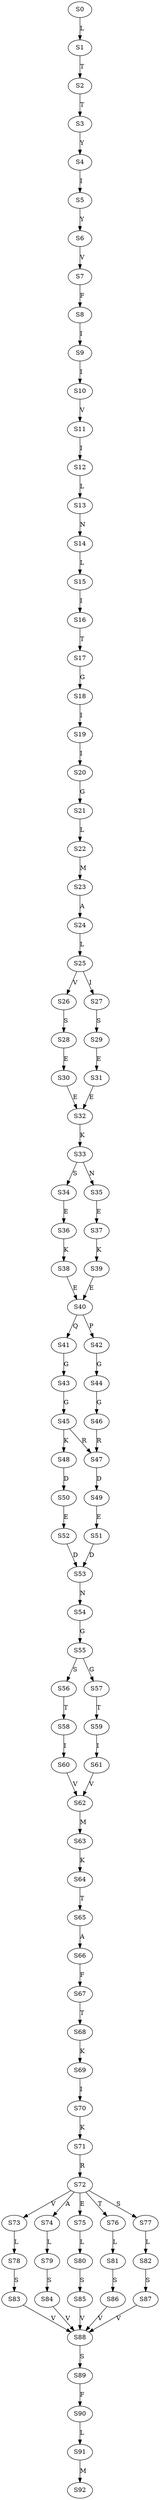 strict digraph  {
	S0 -> S1 [ label = L ];
	S1 -> S2 [ label = T ];
	S2 -> S3 [ label = T ];
	S3 -> S4 [ label = Y ];
	S4 -> S5 [ label = I ];
	S5 -> S6 [ label = Y ];
	S6 -> S7 [ label = V ];
	S7 -> S8 [ label = F ];
	S8 -> S9 [ label = I ];
	S9 -> S10 [ label = I ];
	S10 -> S11 [ label = V ];
	S11 -> S12 [ label = I ];
	S12 -> S13 [ label = L ];
	S13 -> S14 [ label = N ];
	S14 -> S15 [ label = L ];
	S15 -> S16 [ label = I ];
	S16 -> S17 [ label = T ];
	S17 -> S18 [ label = G ];
	S18 -> S19 [ label = I ];
	S19 -> S20 [ label = I ];
	S20 -> S21 [ label = G ];
	S21 -> S22 [ label = L ];
	S22 -> S23 [ label = M ];
	S23 -> S24 [ label = A ];
	S24 -> S25 [ label = L ];
	S25 -> S26 [ label = V ];
	S25 -> S27 [ label = I ];
	S26 -> S28 [ label = S ];
	S27 -> S29 [ label = S ];
	S28 -> S30 [ label = E ];
	S29 -> S31 [ label = E ];
	S30 -> S32 [ label = E ];
	S31 -> S32 [ label = E ];
	S32 -> S33 [ label = K ];
	S33 -> S34 [ label = S ];
	S33 -> S35 [ label = N ];
	S34 -> S36 [ label = E ];
	S35 -> S37 [ label = E ];
	S36 -> S38 [ label = K ];
	S37 -> S39 [ label = K ];
	S38 -> S40 [ label = E ];
	S39 -> S40 [ label = E ];
	S40 -> S41 [ label = Q ];
	S40 -> S42 [ label = P ];
	S41 -> S43 [ label = G ];
	S42 -> S44 [ label = G ];
	S43 -> S45 [ label = G ];
	S44 -> S46 [ label = G ];
	S45 -> S47 [ label = R ];
	S45 -> S48 [ label = K ];
	S46 -> S47 [ label = R ];
	S47 -> S49 [ label = D ];
	S48 -> S50 [ label = D ];
	S49 -> S51 [ label = E ];
	S50 -> S52 [ label = E ];
	S51 -> S53 [ label = D ];
	S52 -> S53 [ label = D ];
	S53 -> S54 [ label = N ];
	S54 -> S55 [ label = G ];
	S55 -> S56 [ label = S ];
	S55 -> S57 [ label = G ];
	S56 -> S58 [ label = T ];
	S57 -> S59 [ label = T ];
	S58 -> S60 [ label = I ];
	S59 -> S61 [ label = I ];
	S60 -> S62 [ label = V ];
	S61 -> S62 [ label = V ];
	S62 -> S63 [ label = M ];
	S63 -> S64 [ label = K ];
	S64 -> S65 [ label = T ];
	S65 -> S66 [ label = A ];
	S66 -> S67 [ label = F ];
	S67 -> S68 [ label = T ];
	S68 -> S69 [ label = K ];
	S69 -> S70 [ label = I ];
	S70 -> S71 [ label = K ];
	S71 -> S72 [ label = R ];
	S72 -> S73 [ label = V ];
	S72 -> S74 [ label = A ];
	S72 -> S75 [ label = E ];
	S72 -> S76 [ label = T ];
	S72 -> S77 [ label = S ];
	S73 -> S78 [ label = L ];
	S74 -> S79 [ label = L ];
	S75 -> S80 [ label = L ];
	S76 -> S81 [ label = L ];
	S77 -> S82 [ label = L ];
	S78 -> S83 [ label = S ];
	S79 -> S84 [ label = S ];
	S80 -> S85 [ label = S ];
	S81 -> S86 [ label = S ];
	S82 -> S87 [ label = S ];
	S83 -> S88 [ label = V ];
	S84 -> S88 [ label = V ];
	S85 -> S88 [ label = V ];
	S86 -> S88 [ label = V ];
	S87 -> S88 [ label = V ];
	S88 -> S89 [ label = S ];
	S89 -> S90 [ label = F ];
	S90 -> S91 [ label = L ];
	S91 -> S92 [ label = M ];
}
